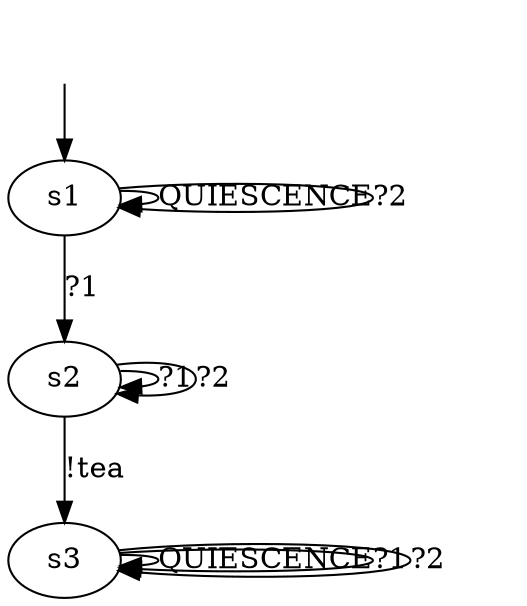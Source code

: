 digraph "../../DotModels/Iolts/ioco/04_ioco_P" {
s1 [label=s1];
s2 [label=s2];
s3 [label=s3];
s1 -> s1  [label=QUIESCENCE];
s1 -> s1  [label="?2"];
s1 -> s2  [label="?1"];
s2 -> s3  [label="!tea"];
s2 -> s2  [label="?1"];
s2 -> s2  [label="?2"];
s3 -> s3  [label=QUIESCENCE];
s3 -> s3  [label="?1"];
s3 -> s3  [label="?2"];
__start0 [label="", shape=none];
__start0 -> s1  [label=""];
}
